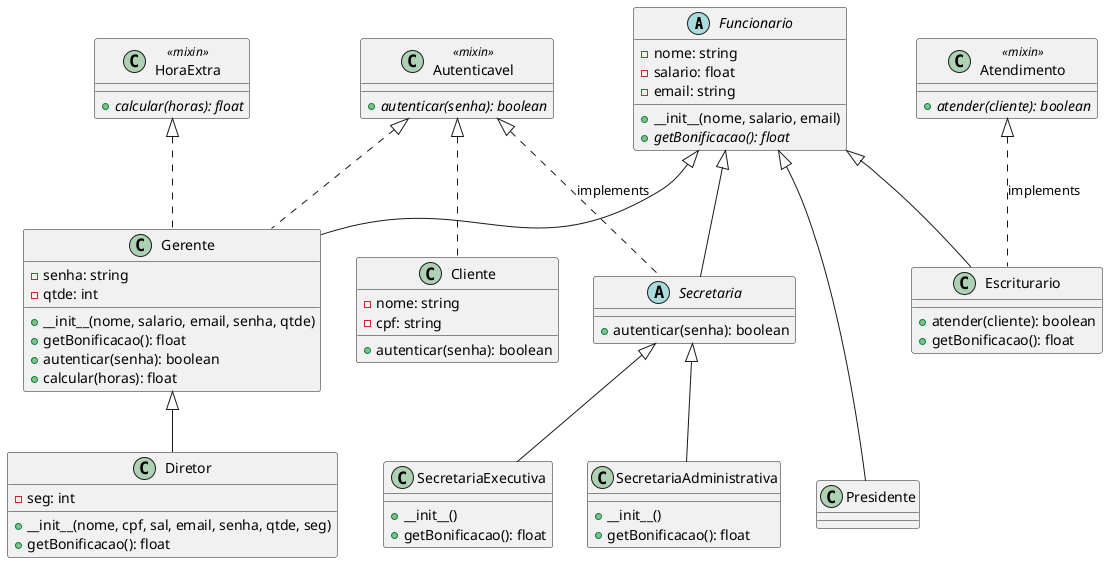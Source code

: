@startuml
'https://plantuml.com/class-diagram

abstract class Funcionario {
    - nome: string
    - salario: float
    - email: string
    + __init__(nome, salario, email)
    + {abstract} getBonificacao(): float
}

class Gerente implements Autenticavel, HoraExtra{
    - senha: string
    - qtde: int
    + __init__(nome, salario, email, senha, qtde)
    + getBonificacao(): float
    + autenticar(senha): boolean
    + calcular(horas): float
}

class Diretor {
    - seg: int
    + __init__(nome, cpf, sal, email, senha, qtde, seg)
    + getBonificacao(): float
}

abstract class Secretaria{
    + autenticar(senha): boolean
}

class SecretariaExecutiva{
    + __init__()
    + getBonificacao(): float
}

class SecretariaAdministrativa {
    + __init__()
    + getBonificacao(): float
}
class Cliente implements Autenticavel{
    - nome: string
    - cpf: string
    + autenticar(senha): boolean
}

class Escriturario extends Funcionario{
    + atender(cliente): boolean
    + getBonificacao(): float
}
class Autenticavel <<mixin>>{
    + {abstract} autenticar(senha): boolean
}
class HoraExtra <<mixin>>{
    + {abstract} calcular(horas): float
}
class Atendimento <<mixin>>{
    + {abstract} atender(cliente): boolean
}

Funcionario <|--- Presidente
Funcionario <|-- Gerente
Gerente <|-- Diretor
Funcionario <|-- Secretaria
Secretaria <|-- SecretariaExecutiva
Secretaria <|-- SecretariaAdministrativa
Autenticavel <|.. Secretaria : implements
Atendimento <|.. Escriturario : implements

@enduml